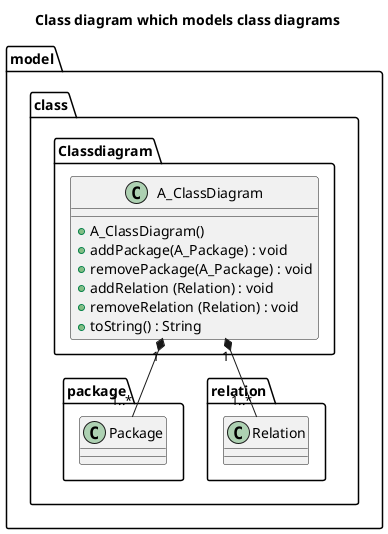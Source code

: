 @startuml

title Class diagram which models class diagrams

package model.class <<folder>> {

	package model.class.Classdiagram <<folder>> {
		 
		 class A_ClassDiagram {
		 	+ A_ClassDiagram()
		 	+ addPackage(A_Package) : void
		 	+ removePackage(A_Package) : void
		 	+ addRelation (Relation) : void
		 	+ removeRelation (Relation) : void
		 	+ toString() : String
		}	
	}
	
	
	package model.class.package <<folder>> {
		class Package {
		}
	}
	
	package model.class.relation <<folder>> {
		class Relation {
		}
	}

	A_ClassDiagram "1" *-- "1..*" Package
	A_ClassDiagram "1" *-- "1..*" Relation
		
}



@enduml